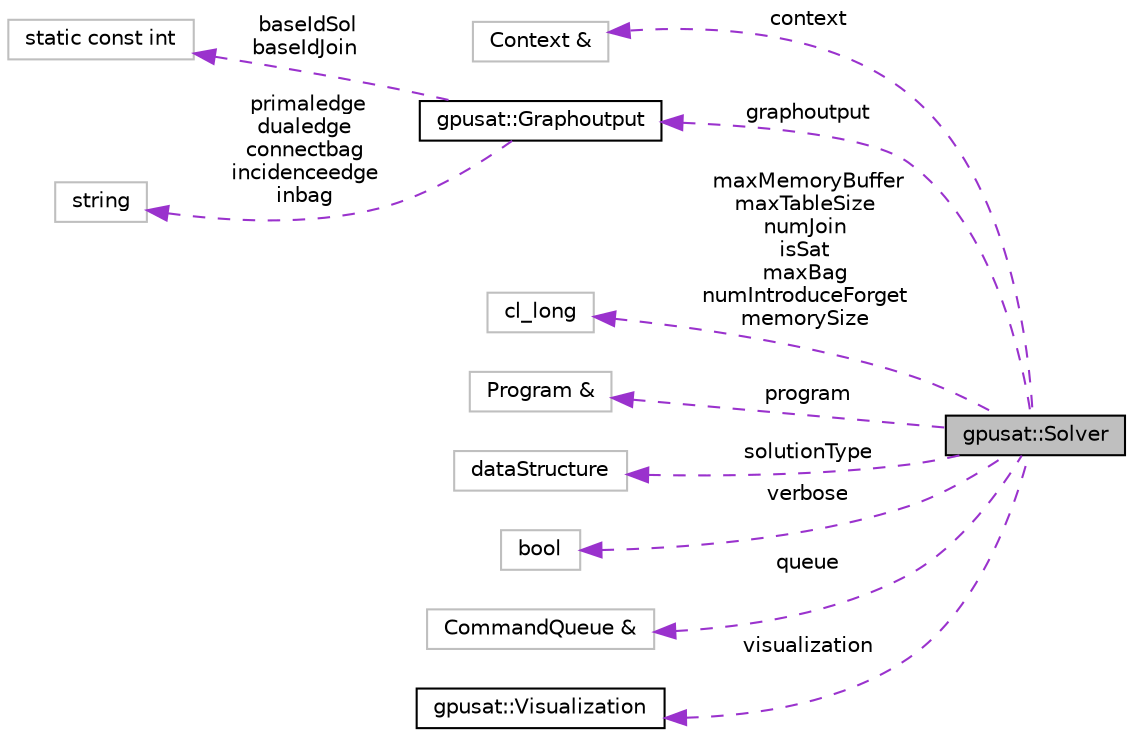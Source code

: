 digraph "gpusat::Solver"
{
 // INTERACTIVE_SVG=YES
 // LATEX_PDF_SIZE
  edge [fontname="Helvetica",fontsize="10",labelfontname="Helvetica",labelfontsize="10"];
  node [fontname="Helvetica",fontsize="10",shape=record];
  rankdir="LR";
  Node1 [label="gpusat::Solver",height=0.2,width=0.4,color="black", fillcolor="grey75", style="filled", fontcolor="black",tooltip=" "];
  Node2 -> Node1 [dir="back",color="darkorchid3",fontsize="10",style="dashed",label=" context" ,fontname="Helvetica"];
  Node2 [label="Context &",height=0.2,width=0.4,color="grey75", fillcolor="white", style="filled",tooltip=" "];
  Node3 -> Node1 [dir="back",color="darkorchid3",fontsize="10",style="dashed",label=" graphoutput" ,fontname="Helvetica"];
  Node3 [label="gpusat::Graphoutput",height=0.2,width=0.4,color="black", fillcolor="white", style="filled",URL="$classgpusat_1_1_graphoutput.html",tooltip=" "];
  Node4 -> Node3 [dir="back",color="darkorchid3",fontsize="10",style="dashed",label=" baseIdSol\nbaseIdJoin" ,fontname="Helvetica"];
  Node4 [label="static const int",height=0.2,width=0.4,color="grey75", fillcolor="white", style="filled",tooltip=" "];
  Node5 -> Node3 [dir="back",color="darkorchid3",fontsize="10",style="dashed",label=" primaledge\ndualedge\nconnectbag\nincidenceedge\ninbag" ,fontname="Helvetica"];
  Node5 [label="string",height=0.2,width=0.4,color="grey75", fillcolor="white", style="filled",tooltip=" "];
  Node6 -> Node1 [dir="back",color="darkorchid3",fontsize="10",style="dashed",label=" maxMemoryBuffer\nmaxTableSize\nnumJoin\nisSat\nmaxBag\nnumIntroduceForget\nmemorySize" ,fontname="Helvetica"];
  Node6 [label="cl_long",height=0.2,width=0.4,color="grey75", fillcolor="white", style="filled",tooltip=" "];
  Node7 -> Node1 [dir="back",color="darkorchid3",fontsize="10",style="dashed",label=" program" ,fontname="Helvetica"];
  Node7 [label="Program &",height=0.2,width=0.4,color="grey75", fillcolor="white", style="filled",tooltip=" "];
  Node8 -> Node1 [dir="back",color="darkorchid3",fontsize="10",style="dashed",label=" solutionType" ,fontname="Helvetica"];
  Node8 [label="dataStructure",height=0.2,width=0.4,color="grey75", fillcolor="white", style="filled",tooltip=" "];
  Node9 -> Node1 [dir="back",color="darkorchid3",fontsize="10",style="dashed",label=" verbose" ,fontname="Helvetica"];
  Node9 [label="bool",height=0.2,width=0.4,color="grey75", fillcolor="white", style="filled",tooltip=" "];
  Node10 -> Node1 [dir="back",color="darkorchid3",fontsize="10",style="dashed",label=" queue" ,fontname="Helvetica"];
  Node10 [label="CommandQueue &",height=0.2,width=0.4,color="grey75", fillcolor="white", style="filled",tooltip=" "];
  Node11 -> Node1 [dir="back",color="darkorchid3",fontsize="10",style="dashed",label=" visualization" ,fontname="Helvetica"];
  Node11 [label="gpusat::Visualization",height=0.2,width=0.4,color="black", fillcolor="white", style="filled",URL="$classgpusat_1_1_visualization.html",tooltip=" "];
}
